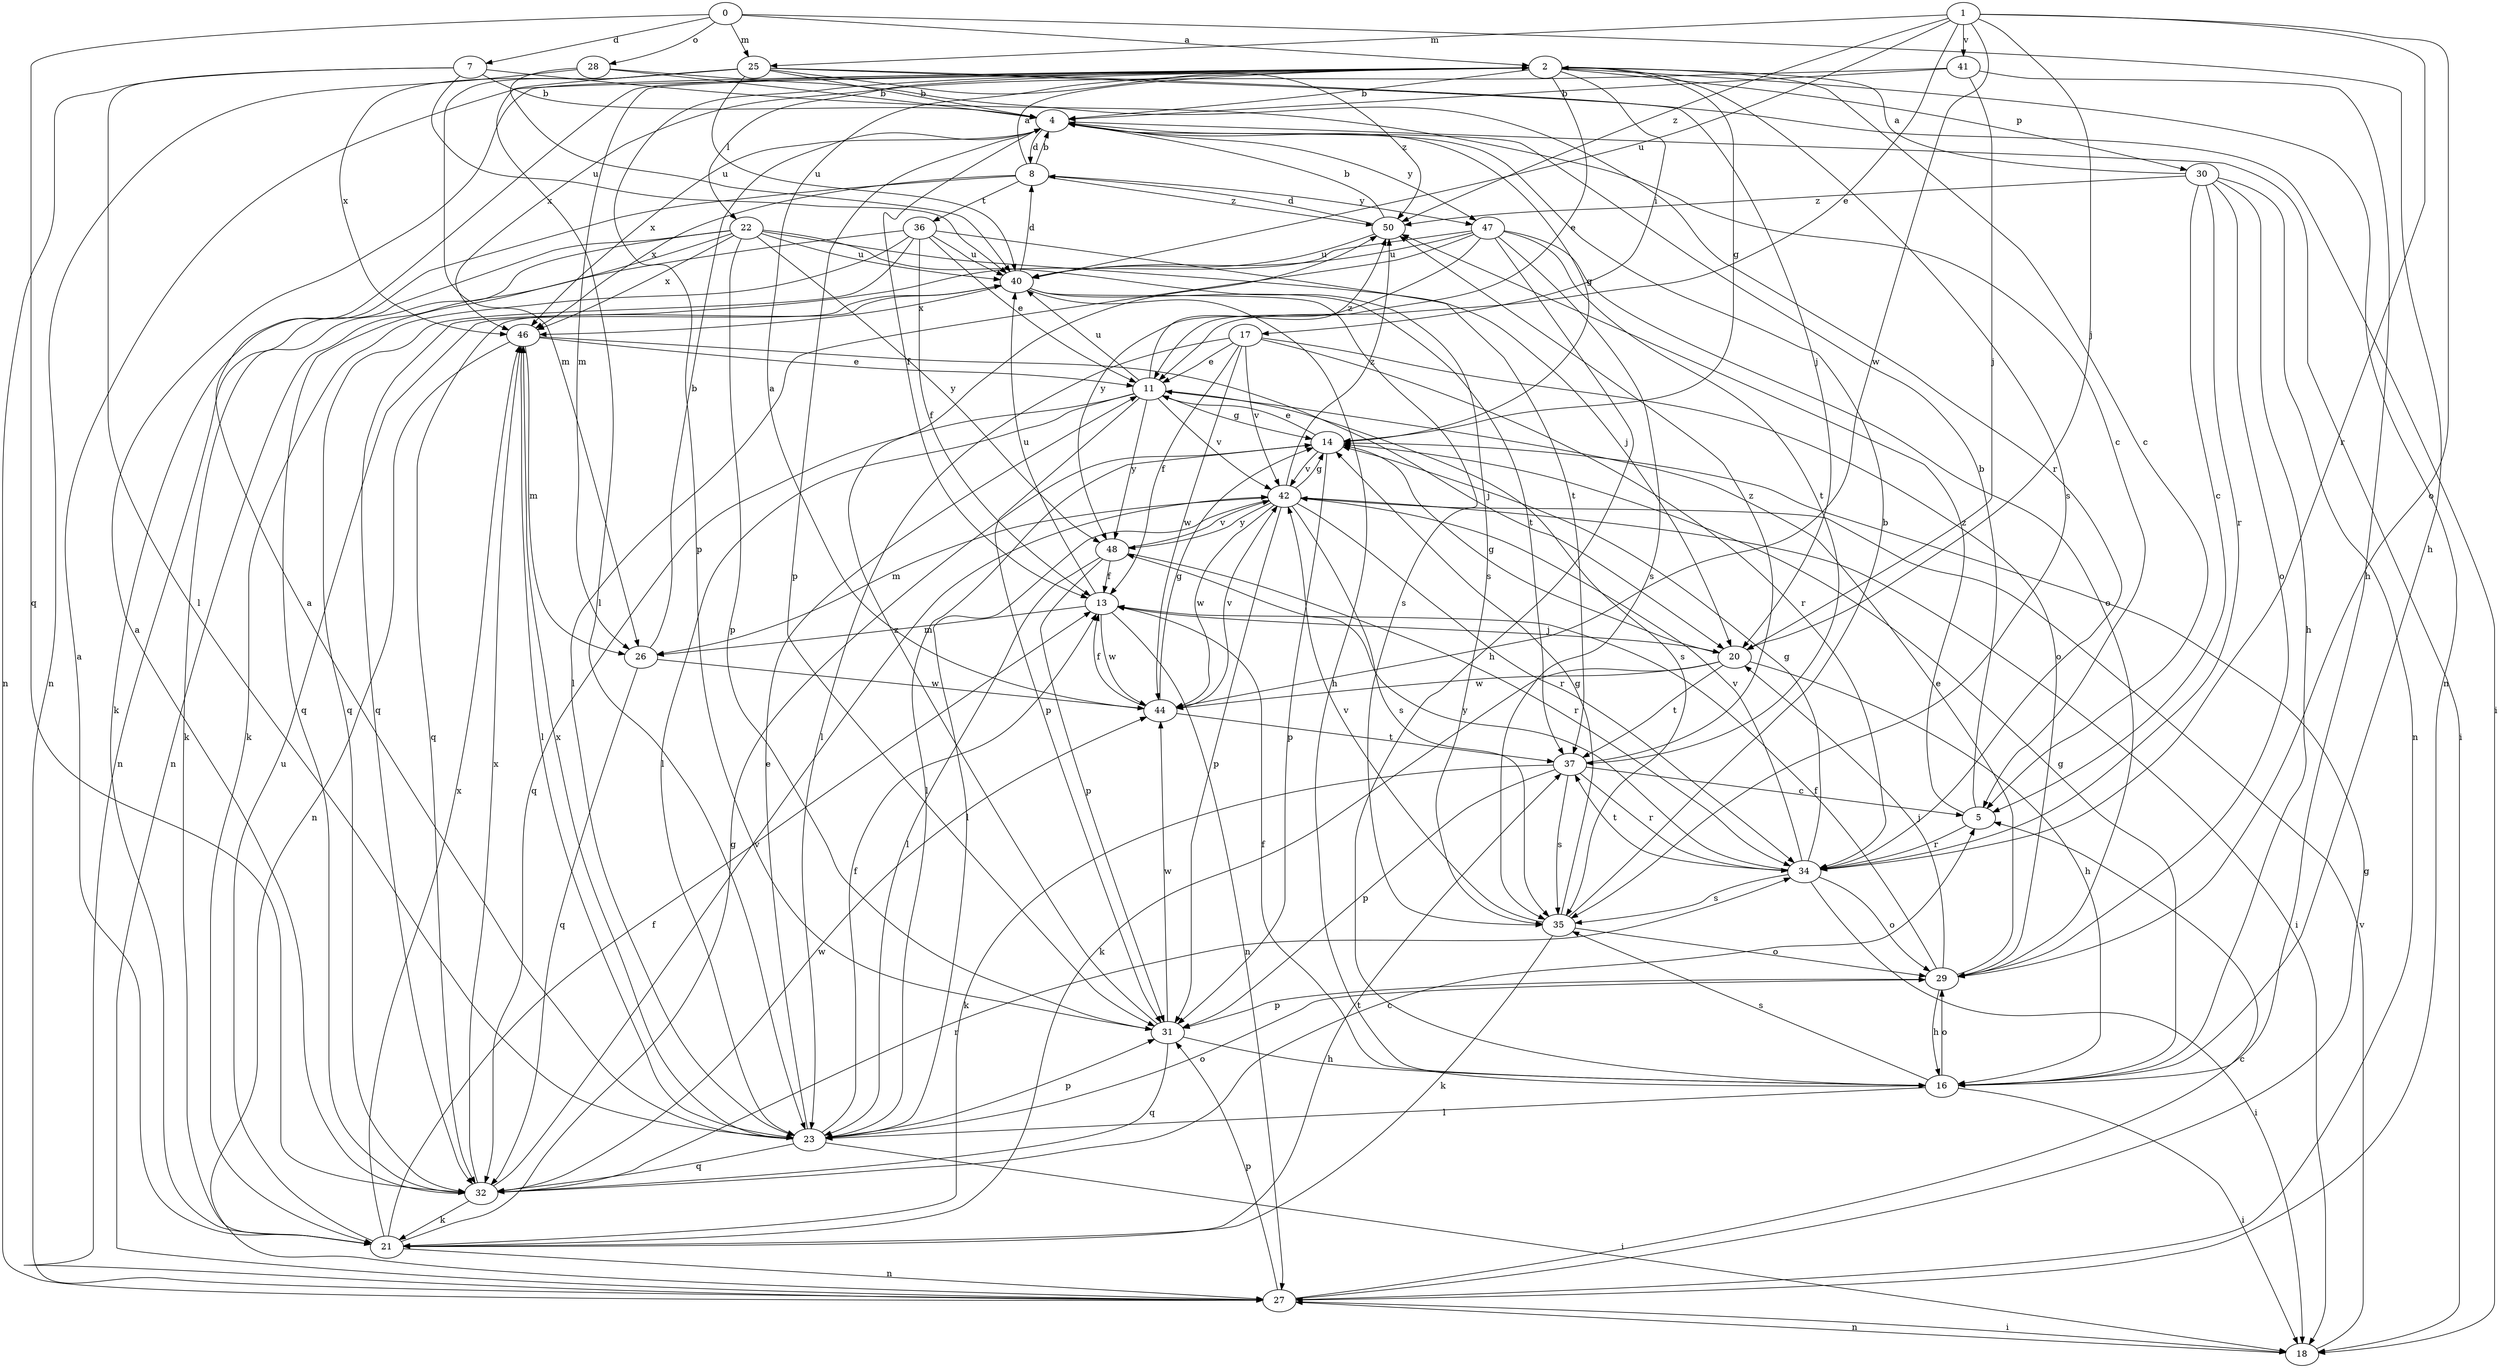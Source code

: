 strict digraph  {
0;
1;
2;
4;
5;
7;
8;
11;
13;
14;
16;
17;
18;
20;
21;
22;
23;
25;
26;
27;
28;
29;
30;
31;
32;
34;
35;
36;
37;
40;
41;
42;
44;
46;
47;
48;
50;
0 -> 2  [label=a];
0 -> 7  [label=d];
0 -> 16  [label=h];
0 -> 25  [label=m];
0 -> 28  [label=o];
0 -> 32  [label=q];
1 -> 11  [label=e];
1 -> 20  [label=j];
1 -> 25  [label=m];
1 -> 29  [label=o];
1 -> 34  [label=r];
1 -> 40  [label=u];
1 -> 41  [label=v];
1 -> 44  [label=w];
1 -> 50  [label=z];
2 -> 4  [label=b];
2 -> 5  [label=c];
2 -> 11  [label=e];
2 -> 14  [label=g];
2 -> 17  [label=i];
2 -> 22  [label=l];
2 -> 26  [label=m];
2 -> 27  [label=n];
2 -> 30  [label=p];
2 -> 31  [label=p];
2 -> 35  [label=s];
4 -> 8  [label=d];
4 -> 13  [label=f];
4 -> 14  [label=g];
4 -> 18  [label=i];
4 -> 31  [label=p];
4 -> 46  [label=x];
4 -> 47  [label=y];
5 -> 4  [label=b];
5 -> 34  [label=r];
5 -> 50  [label=z];
7 -> 4  [label=b];
7 -> 5  [label=c];
7 -> 23  [label=l];
7 -> 27  [label=n];
7 -> 40  [label=u];
8 -> 2  [label=a];
8 -> 4  [label=b];
8 -> 21  [label=k];
8 -> 36  [label=t];
8 -> 46  [label=x];
8 -> 47  [label=y];
8 -> 50  [label=z];
11 -> 14  [label=g];
11 -> 23  [label=l];
11 -> 31  [label=p];
11 -> 32  [label=q];
11 -> 35  [label=s];
11 -> 40  [label=u];
11 -> 42  [label=v];
11 -> 48  [label=y];
11 -> 50  [label=z];
13 -> 20  [label=j];
13 -> 26  [label=m];
13 -> 27  [label=n];
13 -> 40  [label=u];
13 -> 44  [label=w];
14 -> 11  [label=e];
14 -> 23  [label=l];
14 -> 31  [label=p];
14 -> 42  [label=v];
16 -> 13  [label=f];
16 -> 14  [label=g];
16 -> 18  [label=i];
16 -> 23  [label=l];
16 -> 29  [label=o];
16 -> 35  [label=s];
17 -> 11  [label=e];
17 -> 13  [label=f];
17 -> 23  [label=l];
17 -> 29  [label=o];
17 -> 34  [label=r];
17 -> 42  [label=v];
17 -> 44  [label=w];
18 -> 27  [label=n];
18 -> 42  [label=v];
20 -> 14  [label=g];
20 -> 16  [label=h];
20 -> 21  [label=k];
20 -> 37  [label=t];
20 -> 44  [label=w];
21 -> 2  [label=a];
21 -> 13  [label=f];
21 -> 14  [label=g];
21 -> 27  [label=n];
21 -> 37  [label=t];
21 -> 40  [label=u];
21 -> 46  [label=x];
22 -> 20  [label=j];
22 -> 21  [label=k];
22 -> 27  [label=n];
22 -> 31  [label=p];
22 -> 32  [label=q];
22 -> 35  [label=s];
22 -> 40  [label=u];
22 -> 46  [label=x];
22 -> 48  [label=y];
23 -> 2  [label=a];
23 -> 11  [label=e];
23 -> 13  [label=f];
23 -> 18  [label=i];
23 -> 29  [label=o];
23 -> 31  [label=p];
23 -> 32  [label=q];
23 -> 46  [label=x];
25 -> 4  [label=b];
25 -> 18  [label=i];
25 -> 20  [label=j];
25 -> 23  [label=l];
25 -> 26  [label=m];
25 -> 40  [label=u];
25 -> 46  [label=x];
25 -> 50  [label=z];
26 -> 4  [label=b];
26 -> 32  [label=q];
26 -> 44  [label=w];
27 -> 5  [label=c];
27 -> 14  [label=g];
27 -> 18  [label=i];
27 -> 31  [label=p];
28 -> 4  [label=b];
28 -> 27  [label=n];
28 -> 34  [label=r];
28 -> 40  [label=u];
29 -> 11  [label=e];
29 -> 13  [label=f];
29 -> 16  [label=h];
29 -> 20  [label=j];
29 -> 31  [label=p];
30 -> 2  [label=a];
30 -> 5  [label=c];
30 -> 16  [label=h];
30 -> 27  [label=n];
30 -> 29  [label=o];
30 -> 34  [label=r];
30 -> 50  [label=z];
31 -> 16  [label=h];
31 -> 32  [label=q];
31 -> 44  [label=w];
31 -> 50  [label=z];
32 -> 2  [label=a];
32 -> 5  [label=c];
32 -> 21  [label=k];
32 -> 34  [label=r];
32 -> 42  [label=v];
32 -> 44  [label=w];
32 -> 46  [label=x];
34 -> 14  [label=g];
34 -> 18  [label=i];
34 -> 29  [label=o];
34 -> 35  [label=s];
34 -> 37  [label=t];
34 -> 42  [label=v];
34 -> 48  [label=y];
35 -> 4  [label=b];
35 -> 14  [label=g];
35 -> 21  [label=k];
35 -> 29  [label=o];
35 -> 42  [label=v];
36 -> 11  [label=e];
36 -> 13  [label=f];
36 -> 21  [label=k];
36 -> 27  [label=n];
36 -> 32  [label=q];
36 -> 37  [label=t];
36 -> 40  [label=u];
37 -> 5  [label=c];
37 -> 21  [label=k];
37 -> 31  [label=p];
37 -> 34  [label=r];
37 -> 35  [label=s];
37 -> 50  [label=z];
40 -> 8  [label=d];
40 -> 16  [label=h];
40 -> 32  [label=q];
40 -> 35  [label=s];
40 -> 37  [label=t];
40 -> 46  [label=x];
41 -> 4  [label=b];
41 -> 16  [label=h];
41 -> 20  [label=j];
41 -> 46  [label=x];
42 -> 14  [label=g];
42 -> 18  [label=i];
42 -> 23  [label=l];
42 -> 26  [label=m];
42 -> 31  [label=p];
42 -> 34  [label=r];
42 -> 35  [label=s];
42 -> 44  [label=w];
42 -> 48  [label=y];
42 -> 50  [label=z];
44 -> 2  [label=a];
44 -> 13  [label=f];
44 -> 14  [label=g];
44 -> 37  [label=t];
44 -> 42  [label=v];
46 -> 11  [label=e];
46 -> 20  [label=j];
46 -> 23  [label=l];
46 -> 26  [label=m];
46 -> 27  [label=n];
47 -> 16  [label=h];
47 -> 23  [label=l];
47 -> 29  [label=o];
47 -> 32  [label=q];
47 -> 35  [label=s];
47 -> 37  [label=t];
47 -> 40  [label=u];
47 -> 48  [label=y];
48 -> 13  [label=f];
48 -> 23  [label=l];
48 -> 31  [label=p];
48 -> 34  [label=r];
48 -> 42  [label=v];
50 -> 4  [label=b];
50 -> 8  [label=d];
50 -> 40  [label=u];
}
